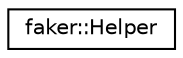 digraph "Graphical Class Hierarchy"
{
 // LATEX_PDF_SIZE
  edge [fontname="Helvetica",fontsize="10",labelfontname="Helvetica",labelfontsize="10"];
  node [fontname="Helvetica",fontsize="10",shape=record];
  rankdir="LR";
  Node0 [label="faker::Helper",height=0.2,width=0.4,color="black", fillcolor="white", style="filled",URL="$classfaker_1_1Helper.html",tooltip=" "];
}
